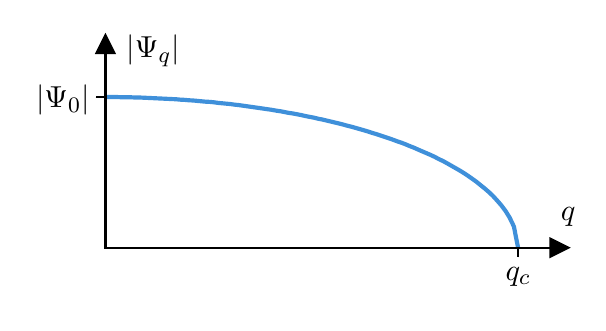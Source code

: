 \begingroup%
\makeatletter%
\begin{pgfpicture}%
\pgfpathrectangle{\pgfpointorigin}{\pgfqpoint{2.75in}{1.375in}}%
\pgfusepath{use as bounding box, clip}%
\begin{pgfscope}%
\pgfsetbuttcap%
\pgfsetmiterjoin%
\definecolor{currentfill}{rgb}{1.0,1.0,1.0}%
\pgfsetfillcolor{currentfill}%
\pgfsetlinewidth{0.0pt}%
\definecolor{currentstroke}{rgb}{1.0,1.0,1.0}%
\pgfsetstrokecolor{currentstroke}%
\pgfsetdash{}{0pt}%
\pgfpathmoveto{\pgfqpoint{0.0in}{0.0in}}%
\pgfpathlineto{\pgfqpoint{2.75in}{0.0in}}%
\pgfpathlineto{\pgfqpoint{2.75in}{1.375in}}%
\pgfpathlineto{\pgfqpoint{0.0in}{1.375in}}%
\pgfpathlineto{\pgfqpoint{0.0in}{0.0in}}%
\pgfpathclose%
\pgfusepath{fill}%
\end{pgfscope}%
\begin{pgfscope}%
\pgfsetbuttcap%
\pgfsetmiterjoin%
\definecolor{currentfill}{rgb}{1.0,1.0,1.0}%
\pgfsetfillcolor{currentfill}%
\pgfsetlinewidth{0.0pt}%
\definecolor{currentstroke}{rgb}{0.0,0.0,0.0}%
\pgfsetstrokecolor{currentstroke}%
\pgfsetstrokeopacity{0.0}%
\pgfsetdash{}{0pt}%
\pgfpathmoveto{\pgfqpoint{0.389in}{0.275in}}%
\pgfpathlineto{\pgfqpoint{2.658in}{0.275in}}%
\pgfpathlineto{\pgfqpoint{2.658in}{1.292in}}%
\pgfpathlineto{\pgfqpoint{0.389in}{1.292in}}%
\pgfpathlineto{\pgfqpoint{0.389in}{0.275in}}%
\pgfpathclose%
\pgfusepath{fill}%
\end{pgfscope}%
\begin{pgfscope}%
\pgfsetbuttcap%
\pgfsetroundjoin%
\definecolor{currentfill}{rgb}{0.0,0.0,0.0}%
\pgfsetfillcolor{currentfill}%
\pgfsetlinewidth{0.803pt}%
\definecolor{currentstroke}{rgb}{0.0,0.0,0.0}%
\pgfsetstrokecolor{currentstroke}%
\pgfsetdash{}{0pt}%
\pgfsys@defobject{currentmarker}{\pgfqpoint{0.0in}{-0.049in}}{\pgfqpoint{0.0in}{0.0in}}{%
\pgfpathmoveto{\pgfqpoint{0.0in}{0.0in}}%
\pgfpathlineto{\pgfqpoint{0.0in}{-0.049in}}%
\pgfusepath{stroke,fill}%
}%
\begin{pgfscope}%
\pgfsys@transformshift{2.452in}{0.275in}%
\pgfsys@useobject{currentmarker}{}%
\end{pgfscope}%
\end{pgfscope}%
\begin{pgfscope}%
\definecolor{textcolor}{rgb}{0.0,0.0,0.0}%
\pgfsetstrokecolor{textcolor}%
\pgfsetfillcolor{textcolor}%
\pgftext[x=2.452in,y=0.177in,,top]{\color{textcolor}{\sffamily\fontsize{11.0}{13.2}\selectfont\catcode`\^=\active\def^{\ifmmode\sp\else\^{}\fi}\catcode`\%=\active\def%{\%}$q_c$}}%
\end{pgfscope}%
\begin{pgfscope}%
\definecolor{textcolor}{rgb}{0.0,0.0,0.0}%
\pgfsetstrokecolor{textcolor}%
\pgfsetfillcolor{textcolor}%
\pgftext[x=2.703in,y=0.478in,,top]{\color{textcolor}{\sffamily\fontsize{11.0}{13.2}\selectfont\catcode`\^=\active\def^{\ifmmode\sp\else\^{}\fi}\catcode`\%=\active\def%{\%}$q$}}%
\end{pgfscope}%
\begin{pgfscope}%
\pgfsetbuttcap%
\pgfsetroundjoin%
\definecolor{currentfill}{rgb}{0.0,0.0,0.0}%
\pgfsetfillcolor{currentfill}%
\pgfsetlinewidth{0.803pt}%
\definecolor{currentstroke}{rgb}{0.0,0.0,0.0}%
\pgfsetstrokecolor{currentstroke}%
\pgfsetdash{}{0pt}%
\pgfsys@defobject{currentmarker}{\pgfqpoint{-0.049in}{0.0in}}{\pgfqpoint{-0.0in}{0.0in}}{%
\pgfpathmoveto{\pgfqpoint{-0.0in}{0.0in}}%
\pgfpathlineto{\pgfqpoint{-0.049in}{0.0in}}%
\pgfusepath{stroke,fill}%
}%
\begin{pgfscope}%
\pgfsys@transformshift{0.389in}{1.028in}%
\pgfsys@useobject{currentmarker}{}%
\end{pgfscope}%
\end{pgfscope}%
\begin{pgfscope}%
\definecolor{textcolor}{rgb}{0.0,0.0,0.0}%
\pgfsetstrokecolor{textcolor}%
\pgfsetfillcolor{textcolor}%
\pgftext[x=0.042in, y=0.975in, left, base]{\color{textcolor}{\sffamily\fontsize{11.0}{13.2}\selectfont\catcode`\^=\active\def^{\ifmmode\sp\else\^{}\fi}\catcode`\%=\active\def%{\%}$\vert \Psi_0 \vert$}}%
\end{pgfscope}%
\begin{pgfscope}%
\definecolor{textcolor}{rgb}{0.0,0.0,0.0}%
\pgfsetstrokecolor{textcolor}%
\pgfsetfillcolor{textcolor}%
\pgftext[x=0.627in,y=1.18in,,bottom]{\color{textcolor}{\sffamily\fontsize{11.0}{13.2}\selectfont\catcode`\^=\active\def^{\ifmmode\sp\else\^{}\fi}\catcode`\%=\active\def%{\%}$\vert \Psi_q \vert$}}%
\end{pgfscope}%
\begin{pgfscope}%
\pgfpathrectangle{\pgfqpoint{0.389in}{0.275in}}{\pgfqpoint{2.269in}{1.017in}}%
\pgfusepath{clip}%
\pgfsetrectcap%
\pgfsetroundjoin%
\pgfsetlinewidth{1.506pt}%
\definecolor{currentstroke}{rgb}{0.247,0.565,0.855}%
\pgfsetstrokecolor{currentstroke}%
\pgfsetdash{}{0pt}%
\pgfpathmoveto{\pgfqpoint{0.389in}{1.028in}}%
\pgfpathlineto{\pgfqpoint{0.409in}{1.028in}}%
\pgfpathlineto{\pgfqpoint{0.43in}{1.028in}}%
\pgfpathlineto{\pgfqpoint{0.451in}{1.028in}}%
\pgfpathlineto{\pgfqpoint{0.472in}{1.027in}}%
\pgfpathlineto{\pgfqpoint{0.493in}{1.027in}}%
\pgfpathlineto{\pgfqpoint{0.514in}{1.027in}}%
\pgfpathlineto{\pgfqpoint{0.534in}{1.026in}}%
\pgfpathlineto{\pgfqpoint{0.555in}{1.026in}}%
\pgfpathlineto{\pgfqpoint{0.576in}{1.025in}}%
\pgfpathlineto{\pgfqpoint{0.597in}{1.024in}}%
\pgfpathlineto{\pgfqpoint{0.618in}{1.023in}}%
\pgfpathlineto{\pgfqpoint{0.639in}{1.022in}}%
\pgfpathlineto{\pgfqpoint{0.66in}{1.021in}}%
\pgfpathlineto{\pgfqpoint{0.68in}{1.02in}}%
\pgfpathlineto{\pgfqpoint{0.701in}{1.019in}}%
\pgfpathlineto{\pgfqpoint{0.722in}{1.018in}}%
\pgfpathlineto{\pgfqpoint{0.743in}{1.017in}}%
\pgfpathlineto{\pgfqpoint{0.764in}{1.015in}}%
\pgfpathlineto{\pgfqpoint{0.785in}{1.014in}}%
\pgfpathlineto{\pgfqpoint{0.805in}{1.012in}}%
\pgfpathlineto{\pgfqpoint{0.826in}{1.011in}}%
\pgfpathlineto{\pgfqpoint{0.847in}{1.009in}}%
\pgfpathlineto{\pgfqpoint{0.868in}{1.007in}}%
\pgfpathlineto{\pgfqpoint{0.889in}{1.005in}}%
\pgfpathlineto{\pgfqpoint{0.91in}{1.004in}}%
\pgfpathlineto{\pgfqpoint{0.93in}{1.002in}}%
\pgfpathlineto{\pgfqpoint{0.951in}{0.999in}}%
\pgfpathlineto{\pgfqpoint{0.972in}{0.997in}}%
\pgfpathlineto{\pgfqpoint{0.993in}{0.995in}}%
\pgfpathlineto{\pgfqpoint{1.014in}{0.993in}}%
\pgfpathlineto{\pgfqpoint{1.035in}{0.99in}}%
\pgfpathlineto{\pgfqpoint{1.055in}{0.988in}}%
\pgfpathlineto{\pgfqpoint{1.076in}{0.985in}}%
\pgfpathlineto{\pgfqpoint{1.097in}{0.982in}}%
\pgfpathlineto{\pgfqpoint{1.118in}{0.979in}}%
\pgfpathlineto{\pgfqpoint{1.139in}{0.976in}}%
\pgfpathlineto{\pgfqpoint{1.16in}{0.973in}}%
\pgfpathlineto{\pgfqpoint{1.18in}{0.97in}}%
\pgfpathlineto{\pgfqpoint{1.201in}{0.967in}}%
\pgfpathlineto{\pgfqpoint{1.222in}{0.964in}}%
\pgfpathlineto{\pgfqpoint{1.243in}{0.96in}}%
\pgfpathlineto{\pgfqpoint{1.264in}{0.957in}}%
\pgfpathlineto{\pgfqpoint{1.285in}{0.953in}}%
\pgfpathlineto{\pgfqpoint{1.305in}{0.949in}}%
\pgfpathlineto{\pgfqpoint{1.326in}{0.946in}}%
\pgfpathlineto{\pgfqpoint{1.347in}{0.942in}}%
\pgfpathlineto{\pgfqpoint{1.368in}{0.938in}}%
\pgfpathlineto{\pgfqpoint{1.389in}{0.933in}}%
\pgfpathlineto{\pgfqpoint{1.41in}{0.929in}}%
\pgfpathlineto{\pgfqpoint{1.431in}{0.925in}}%
\pgfpathlineto{\pgfqpoint{1.451in}{0.92in}}%
\pgfpathlineto{\pgfqpoint{1.472in}{0.916in}}%
\pgfpathlineto{\pgfqpoint{1.493in}{0.911in}}%
\pgfpathlineto{\pgfqpoint{1.514in}{0.906in}}%
\pgfpathlineto{\pgfqpoint{1.535in}{0.901in}}%
\pgfpathlineto{\pgfqpoint{1.556in}{0.896in}}%
\pgfpathlineto{\pgfqpoint{1.576in}{0.891in}}%
\pgfpathlineto{\pgfqpoint{1.597in}{0.885in}}%
\pgfpathlineto{\pgfqpoint{1.618in}{0.88in}}%
\pgfpathlineto{\pgfqpoint{1.639in}{0.874in}}%
\pgfpathlineto{\pgfqpoint{1.66in}{0.868in}}%
\pgfpathlineto{\pgfqpoint{1.681in}{0.862in}}%
\pgfpathlineto{\pgfqpoint{1.701in}{0.856in}}%
\pgfpathlineto{\pgfqpoint{1.722in}{0.849in}}%
\pgfpathlineto{\pgfqpoint{1.743in}{0.843in}}%
\pgfpathlineto{\pgfqpoint{1.764in}{0.836in}}%
\pgfpathlineto{\pgfqpoint{1.785in}{0.829in}}%
\pgfpathlineto{\pgfqpoint{1.806in}{0.822in}}%
\pgfpathlineto{\pgfqpoint{1.826in}{0.815in}}%
\pgfpathlineto{\pgfqpoint{1.847in}{0.807in}}%
\pgfpathlineto{\pgfqpoint{1.868in}{0.8in}}%
\pgfpathlineto{\pgfqpoint{1.889in}{0.792in}}%
\pgfpathlineto{\pgfqpoint{1.91in}{0.783in}}%
\pgfpathlineto{\pgfqpoint{1.931in}{0.775in}}%
\pgfpathlineto{\pgfqpoint{1.951in}{0.766in}}%
\pgfpathlineto{\pgfqpoint{1.972in}{0.757in}}%
\pgfpathlineto{\pgfqpoint{1.993in}{0.748in}}%
\pgfpathlineto{\pgfqpoint{2.014in}{0.739in}}%
\pgfpathlineto{\pgfqpoint{2.035in}{0.729in}}%
\pgfpathlineto{\pgfqpoint{2.056in}{0.718in}}%
\pgfpathlineto{\pgfqpoint{2.077in}{0.708in}}%
\pgfpathlineto{\pgfqpoint{2.097in}{0.697in}}%
\pgfpathlineto{\pgfqpoint{2.118in}{0.685in}}%
\pgfpathlineto{\pgfqpoint{2.139in}{0.673in}}%
\pgfpathlineto{\pgfqpoint{2.16in}{0.661in}}%
\pgfpathlineto{\pgfqpoint{2.181in}{0.648in}}%
\pgfpathlineto{\pgfqpoint{2.202in}{0.634in}}%
\pgfpathlineto{\pgfqpoint{2.222in}{0.62in}}%
\pgfpathlineto{\pgfqpoint{2.243in}{0.605in}}%
\pgfpathlineto{\pgfqpoint{2.264in}{0.588in}}%
\pgfpathlineto{\pgfqpoint{2.285in}{0.571in}}%
\pgfpathlineto{\pgfqpoint{2.306in}{0.553in}}%
\pgfpathlineto{\pgfqpoint{2.327in}{0.533in}}%
\pgfpathlineto{\pgfqpoint{2.347in}{0.511in}}%
\pgfpathlineto{\pgfqpoint{2.368in}{0.487in}}%
\pgfpathlineto{\pgfqpoint{2.389in}{0.459in}}%
\pgfpathlineto{\pgfqpoint{2.41in}{0.425in}}%
\pgfpathlineto{\pgfqpoint{2.431in}{0.381in}}%
\pgfpathlineto{\pgfqpoint{2.452in}{0.275in}}%
\pgfusepath{stroke}%
\end{pgfscope}%
\begin{pgfscope}%
\pgfsetbuttcap%
\pgfsetmiterjoin%
\definecolor{currentfill}{rgb}{0.0,0.0,0.0}%
\pgfsetfillcolor{currentfill}%
\pgfsetlinewidth{1.004pt}%
\definecolor{currentstroke}{rgb}{0.0,0.0,0.0}%
\pgfsetstrokecolor{currentstroke}%
\pgfsetdash{}{0pt}%
\pgfsys@defobject{currentmarker}{\pgfqpoint{-0.042in}{-0.042in}}{\pgfqpoint{0.042in}{0.042in}}{%
\pgfpathmoveto{\pgfqpoint{0.042in}{-0.0in}}%
\pgfpathlineto{\pgfqpoint{-0.042in}{0.042in}}%
\pgfpathlineto{\pgfqpoint{-0.042in}{-0.042in}}%
\pgfpathlineto{\pgfqpoint{0.042in}{-0.0in}}%
\pgfpathclose%
\pgfusepath{stroke,fill}%
}%
\begin{pgfscope}%
\pgfsys@transformshift{2.658in}{0.275in}%
\pgfsys@useobject{currentmarker}{}%
\end{pgfscope}%
\end{pgfscope}%
\begin{pgfscope}%
\pgfsetbuttcap%
\pgfsetmiterjoin%
\definecolor{currentfill}{rgb}{0.0,0.0,0.0}%
\pgfsetfillcolor{currentfill}%
\pgfsetlinewidth{1.004pt}%
\definecolor{currentstroke}{rgb}{0.0,0.0,0.0}%
\pgfsetstrokecolor{currentstroke}%
\pgfsetdash{}{0pt}%
\pgfsys@defobject{currentmarker}{\pgfqpoint{-0.042in}{-0.042in}}{\pgfqpoint{0.042in}{0.042in}}{%
\pgfpathmoveto{\pgfqpoint{0.0in}{0.042in}}%
\pgfpathlineto{\pgfqpoint{-0.042in}{-0.042in}}%
\pgfpathlineto{\pgfqpoint{0.042in}{-0.042in}}%
\pgfpathlineto{\pgfqpoint{0.0in}{0.042in}}%
\pgfpathclose%
\pgfusepath{stroke,fill}%
}%
\begin{pgfscope}%
\pgfsys@transformshift{0.389in}{1.292in}%
\pgfsys@useobject{currentmarker}{}%
\end{pgfscope}%
\end{pgfscope}%
\begin{pgfscope}%
\pgfsetrectcap%
\pgfsetmiterjoin%
\pgfsetlinewidth{0.803pt}%
\definecolor{currentstroke}{rgb}{0.0,0.0,0.0}%
\pgfsetstrokecolor{currentstroke}%
\pgfsetdash{}{0pt}%
\pgfpathmoveto{\pgfqpoint{0.389in}{0.275in}}%
\pgfpathlineto{\pgfqpoint{0.389in}{1.292in}}%
\pgfusepath{stroke}%
\end{pgfscope}%
\begin{pgfscope}%
\pgfsetrectcap%
\pgfsetmiterjoin%
\pgfsetlinewidth{0.803pt}%
\definecolor{currentstroke}{rgb}{0.0,0.0,0.0}%
\pgfsetstrokecolor{currentstroke}%
\pgfsetdash{}{0pt}%
\pgfpathmoveto{\pgfqpoint{0.389in}{0.275in}}%
\pgfpathlineto{\pgfqpoint{2.658in}{0.275in}}%
\pgfusepath{stroke}%
\end{pgfscope}%
\end{pgfpicture}%
\makeatother%
\endgroup%
